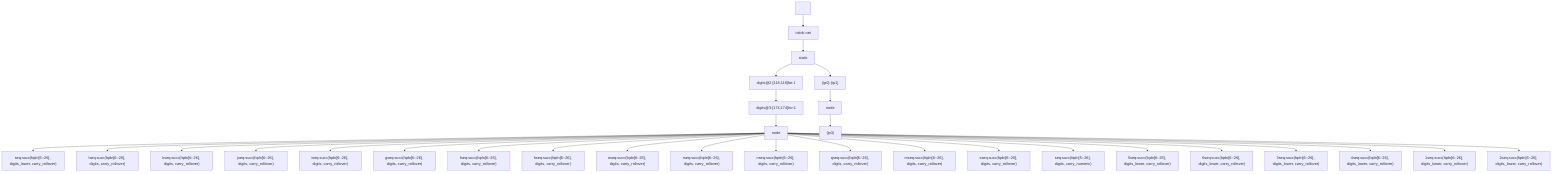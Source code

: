 flowchart TD
n0["."]
n1["totidc.net"]
n0 --> n1
n2["static"]
n1 --> n2
n3["digits@2:[118,118]for:1"]
n2 --> n3
n4["digits@3:[174,174]for:1"]
n3 --> n4
n5["node"]
n4 --> n5
n6["seq:succ(fqdn[5:-26], digits_lower, carry_rollover)"]
n5 --> n6
n7["lseq:succ(fqdn[6:-26], digits, carry_rollover)"]
n5 --> n7
n8["kseq:succ(fqdn[6:-26], digits, carry_rollover)"]
n5 --> n8
n9["jseq:succ(fqdn[6:-26], digits, carry_rollover)"]
n5 --> n9
n10["iseq:succ(fqdn[6:-26], digits, carry_rollover)"]
n5 --> n10
n11["gseq:succ(fqdn[6:-26], digits, carry_rollover)"]
n5 --> n11
n12["fseq:succ(fqdn[6:-26], digits, carry_rollover)"]
n5 --> n12
n13["hseq:succ(fqdn[6:-26], digits, carry_rollover)"]
n5 --> n13
n14["oseq:succ(fqdn[6:-26], digits, carry_rollover)"]
n5 --> n14
n15["rseq:succ(fqdn[6:-26], digits, carry_rollover)"]
n5 --> n15
n16["nseq:succ(fqdn[6:-26], digits, carry_rollover)"]
n5 --> n16
n17["qseq:succ(fqdn[6:-26], digits, carry_rollover)"]
n5 --> n17
n18["mseq:succ(fqdn[6:-26], digits, carry_rollover)"]
n5 --> n18
n19["sseq:succ(fqdn[6:-26], digits, carry_rollover)"]
n5 --> n19
n20["seq:succ(fqdn[5:-26], digits, carry_numeric)"]
n5 --> n20
n21["5seq:succ(fqdn[6:-26], digits_lower, carry_rollover)"]
n5 --> n21
n22["6seq:succ(fqdn[6:-26], digits_lower, carry_rollover)"]
n5 --> n22
n23["3seq:succ(fqdn[6:-26], digits_lower, carry_rollover)"]
n5 --> n23
n24["4seq:succ(fqdn[6:-26], digits_lower, carry_rollover)"]
n5 --> n24
n25["1seq:succ(fqdn[6:-26], digits_lower, carry_rollover)"]
n5 --> n25
n26["2seq:succ(fqdn[6:-26], digits_lower, carry_rollover)"]
n5 --> n26
n27["{ip0}-{ip1}"]
n2 --> n27
n28["node"]
n27 --> n28
n29["{ip3}"]
n28 --> n29